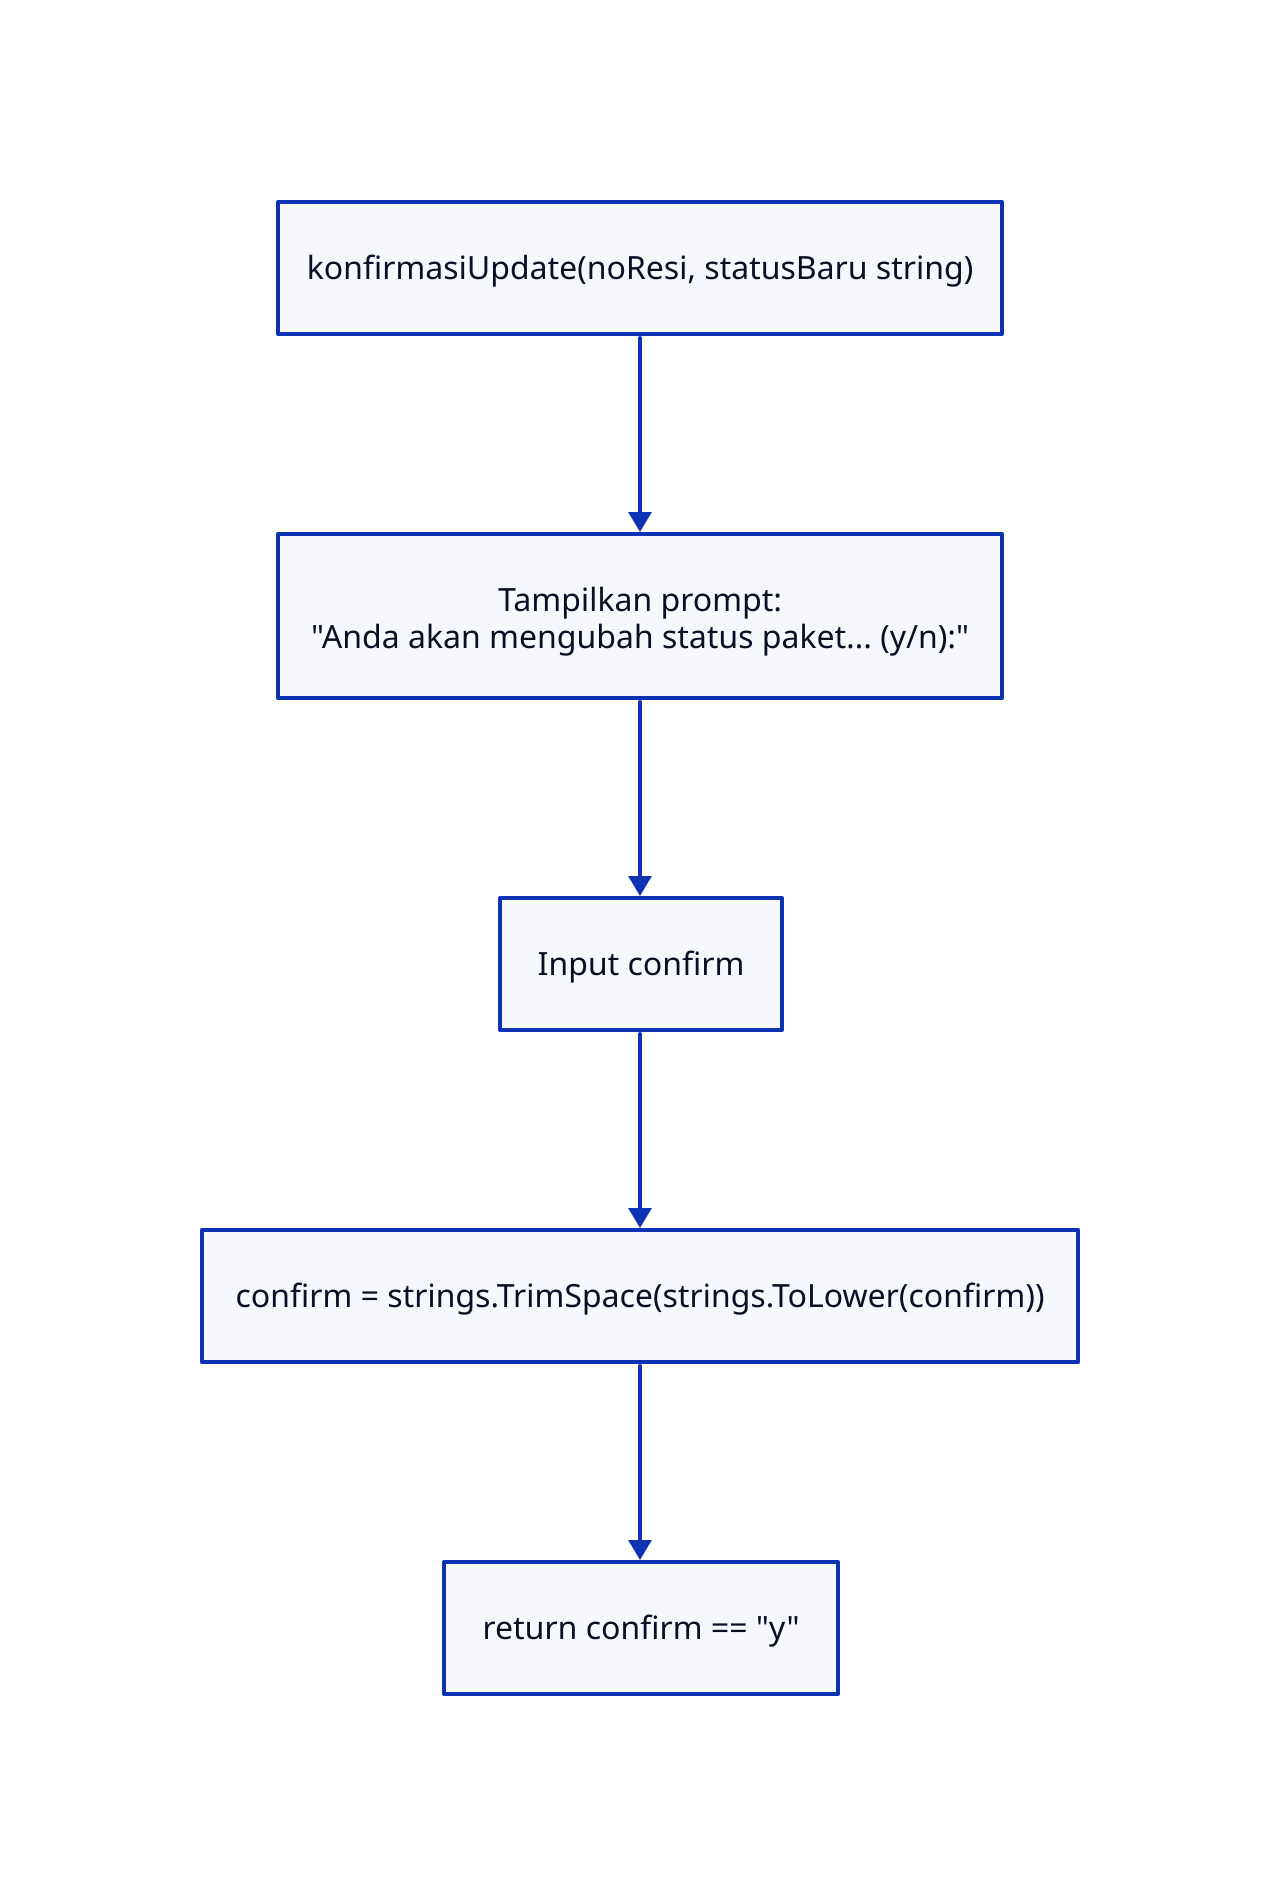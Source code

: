 konfirmasiUpdate: {
  label: "konfirmasiUpdate(noResi, statusBaru string)"
  shape: rectangle
}

TampilkanPrompt: {
  label: "Tampilkan prompt:\n\"Anda akan mengubah status paket... (y/n):\""
  shape: rectangle
}

InputConfirm: {
  label: "Input confirm"
  shape: rectangle
}

NormalizeInput: {
  label: "confirm = strings.TrimSpace(strings.ToLower(confirm))"
  shape: rectangle
}

Return: {
  label: "return confirm == \"y\""
  shape: rectangle
}

konfirmasiUpdate -> TampilkanPrompt -> InputConfirm -> NormalizeInput -> Return
